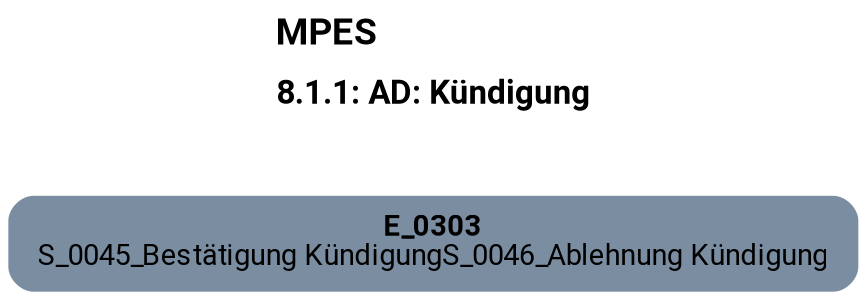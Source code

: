 digraph D {
    labelloc="t";
    label=<<B><FONT POINT-SIZE="18">MPES</FONT></B><BR align="left"/><BR/><B><FONT POINT-SIZE="16">8.1.1: AD: Kündigung</FONT></B><BR align="left"/><BR/><BR/><BR/>>;
    ratio="compress";
    concentrate=true;
    pack=true;
    rankdir=TB;
    packmode="array";
    size="20,20";
    fontsize=12;
    "Empty" [margin="0.2,0.12", shape=box, style="filled,rounded", penwidth=0.0, fillcolor="#7a8da1", label=<<B>E_0303</B><BR align="center"/><FONT>S_0045_Bestätigung Kündigung
S_0046_Ablehnung Kündigung</FONT><BR align="center"/>>, fontname="Roboto, sans-serif"];


    bgcolor="transparent";
fontname="Roboto, sans-serif";
}